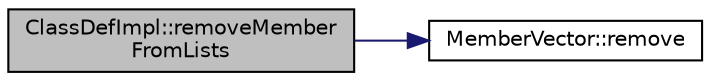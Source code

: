 digraph "ClassDefImpl::removeMemberFromLists"
{
 // LATEX_PDF_SIZE
  edge [fontname="Helvetica",fontsize="10",labelfontname="Helvetica",labelfontsize="10"];
  node [fontname="Helvetica",fontsize="10",shape=record];
  rankdir="LR";
  Node1 [label="ClassDefImpl::removeMember\lFromLists",height=0.2,width=0.4,color="black", fillcolor="grey75", style="filled", fontcolor="black",tooltip=" "];
  Node1 -> Node2 [color="midnightblue",fontsize="10",style="solid"];
  Node2 [label="MemberVector::remove",height=0.2,width=0.4,color="black", fillcolor="white", style="filled",URL="$classMemberVector.html#a2c36ea0755042a20f9eb4537b9f0d10b",tooltip=" "];
}
